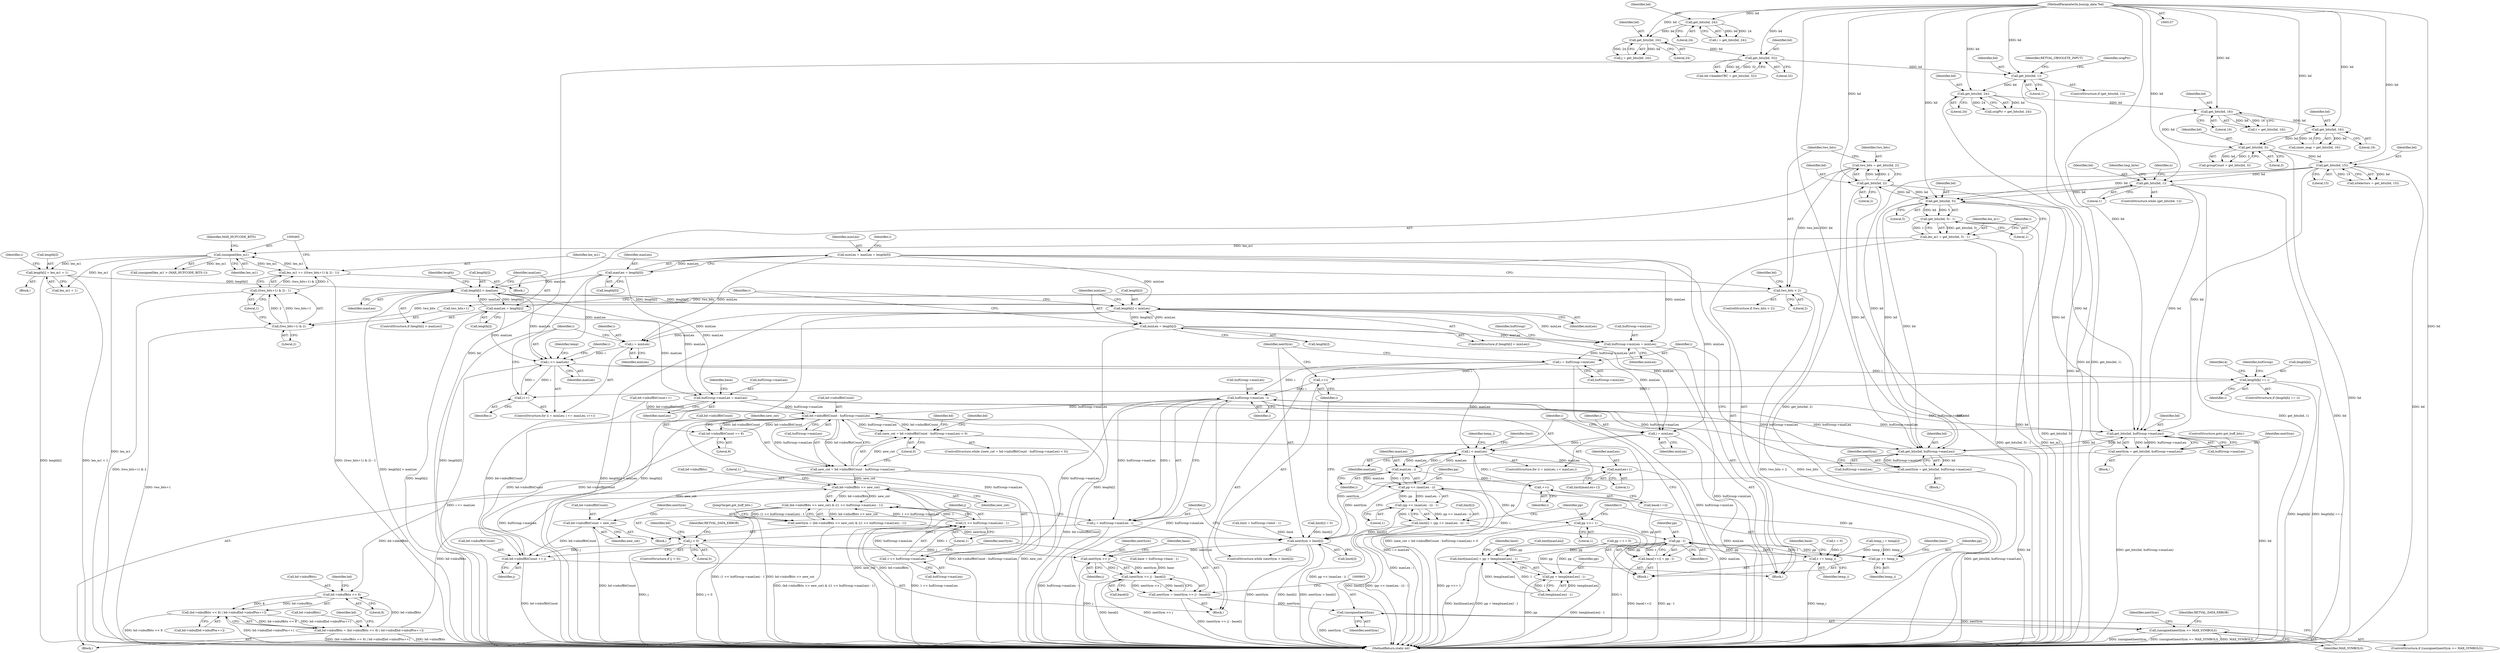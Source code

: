 digraph "0_busybox_0402cb32df015d9372578e3db27db47b33d5c7b0@array" {
"1000521" [label="(Call,length[i] > maxLen)"];
"1000496" [label="(Call,length[i] = len_m1 + 1)"];
"1000464" [label="(Call,(unsigned)len_m1)"];
"1000442" [label="(Call,len_m1 = get_bits(bd, 5) - 1)"];
"1000444" [label="(Call,get_bits(bd, 5) - 1)"];
"1000445" [label="(Call,get_bits(bd, 5))"];
"1000381" [label="(Call,get_bits(bd, 1))"];
"1000357" [label="(Call,get_bits(bd, 15))"];
"1000328" [label="(Call,get_bits(bd, 3))"];
"1000274" [label="(Call,get_bits(bd, 16))"];
"1000255" [label="(Call,get_bits(bd, 24))"];
"1000248" [label="(Call,get_bits(bd, 1))"];
"1000224" [label="(Call,get_bits(bd, 32))"];
"1000217" [label="(Call,get_bits(bd, 24))"];
"1000212" [label="(Call,get_bits(bd, 24))"];
"1000158" [label="(MethodParameterIn,bunzip_data *bd)"];
"1000289" [label="(Call,get_bits(bd, 16))"];
"1000474" [label="(Call,get_bits(bd, 2))"];
"1000487" [label="(Call,len_m1 += (((two_bits+1) & 2) - 1))"];
"1000489" [label="(Call,((two_bits+1) & 2) - 1)"];
"1000490" [label="(Call,(two_bits+1) & 2)"];
"1000478" [label="(Call,two_bits < 2)"];
"1000472" [label="(Call,two_bits = get_bits(bd, 2))"];
"1000533" [label="(Call,length[i] < minLen)"];
"1000521" [label="(Call,length[i] > maxLen)"];
"1000505" [label="(Call,maxLen = length[0])"];
"1000526" [label="(Call,maxLen = length[i])"];
"1000538" [label="(Call,minLen = length[i])"];
"1000503" [label="(Call,minLen = maxLen = length[0])"];
"1000550" [label="(Call,hufGroup->minLen = minLen)"];
"1000860" [label="(Call,i = hufGroup->minLen)"];
"1000871" [label="(Call,++i)"];
"1000875" [label="(Call,hufGroup->maxLen - i)"];
"1000781" [label="(Call,bd->inbufBitCount - hufGroup->maxLen)"];
"1000778" [label="(Call,(new_cnt = bd->inbufBitCount - hufGroup->maxLen) < 0)"];
"1000779" [label="(Call,new_cnt = bd->inbufBitCount - hufGroup->maxLen)"];
"1000830" [label="(Call,bd->inbufBitCount = new_cnt)"];
"1000886" [label="(Call,bd->inbufBitCount += j)"];
"1000838" [label="(Call,bd->inbufBits >> new_cnt)"];
"1000812" [label="(Call,bd->inbufBits << 8)"];
"1000811" [label="(Call,(bd->inbufBits << 8) | bd->inbuf[bd->inbufPos++])"];
"1000807" [label="(Call,bd->inbufBits = (bd->inbufBits << 8) | bd->inbuf[bd->inbufPos++])"];
"1000837" [label="(Call,(bd->inbufBits >> new_cnt) & ((1 << hufGroup->maxLen) - 1))"];
"1000835" [label="(Call,nextSym = (bd->inbufBits >> new_cnt) & ((1 << hufGroup->maxLen) - 1))"];
"1000866" [label="(Call,nextSym > limit[i])"];
"1000894" [label="(Call,nextSym >> j)"];
"1000893" [label="(Call,(nextSym >> j) - base[i])"];
"1000891" [label="(Call,nextSym = (nextSym >> j) - base[i])"];
"1000902" [label="(Call,(unsigned)nextSym)"];
"1000901" [label="(Call,(unsigned)nextSym >= MAX_SYMBOLS)"];
"1000801" [label="(Call,get_bits(bd, hufGroup->maxLen))"];
"1000799" [label="(Call,nextSym = get_bits(bd, hufGroup->maxLen))"];
"1000855" [label="(Call,get_bits(bd, hufGroup->maxLen))"];
"1000853" [label="(Call,nextSym = get_bits(bd, hufGroup->maxLen))"];
"1000825" [label="(Call,bd->inbufBitCount += 8)"];
"1000844" [label="(Call,1 << hufGroup->maxLen)"];
"1000843" [label="(Call,(1 << hufGroup->maxLen) - 1)"];
"1000873" [label="(Call,j = hufGroup->maxLen - i)"];
"1000881" [label="(Call,j < 0)"];
"1000578" [label="(Call,i = minLen)"];
"1000581" [label="(Call,i <= maxLen)"];
"1000584" [label="(Call,i++)"];
"1000607" [label="(Call,length[k] == i)"];
"1000644" [label="(Call,i < maxLen)"];
"1000664" [label="(Call,maxLen - i)"];
"1000662" [label="(Call,pp << (maxLen - i))"];
"1000661" [label="(Call,(pp << (maxLen - i)) - 1)"];
"1000657" [label="(Call,limit[i] = (pp << (maxLen - i)) - 1)"];
"1000668" [label="(Call,pp <<= 1)"];
"1000679" [label="(Call,pp - t)"];
"1000654" [label="(Call,pp += temp_i)"];
"1000671" [label="(Call,t += temp_i)"];
"1000674" [label="(Call,base[++i] = pp - t)"];
"1000682" [label="(Call,limit[maxLen] = pp + temp[maxLen] - 1)"];
"1000686" [label="(Call,pp + temp[maxLen] - 1)"];
"1000677" [label="(Call,++i)"];
"1000696" [label="(Call,maxLen+1)"];
"1000641" [label="(Call,i = minLen)"];
"1000555" [label="(Call,hufGroup->maxLen = maxLen)"];
"1000641" [label="(Call,i = minLen)"];
"1000500" [label="(Call,len_m1 + 1)"];
"1000381" [label="(Call,get_bits(bd, 1))"];
"1000484" [label="(Identifier,bd)"];
"1000249" [label="(Identifier,bd)"];
"1000811" [label="(Call,(bd->inbufBits << 8) | bd->inbuf[bd->inbufPos++])"];
"1000883" [label="(Literal,0)"];
"1000778" [label="(Call,(new_cnt = bd->inbufBitCount - hufGroup->maxLen) < 0)"];
"1000272" [label="(Call,t = get_bits(bd, 16))"];
"1000640" [label="(ControlStructure,for (i = minLen; i < maxLen;))"];
"1000697" [label="(Identifier,maxLen)"];
"1000900" [label="(ControlStructure,if ((unsigned)nextSym >= MAX_SYMBOLS))"];
"1000607" [label="(Call,length[k] == i)"];
"1000468" [label="(Identifier,MAX_HUFCODE_BITS)"];
"1000637" [label="(Call,t = 0)"];
"1000330" [label="(Literal,3)"];
"1000687" [label="(Identifier,pp)"];
"1000902" [label="(Call,(unsigned)nextSym)"];
"1000839" [label="(Call,bd->inbufBits)"];
"1000909" [label="(Identifier,nextSym)"];
"1000472" [label="(Call,two_bits = get_bits(bd, 2))"];
"1000845" [label="(Literal,1)"];
"1000672" [label="(Identifier,t)"];
"1000447" [label="(Literal,5)"];
"1000497" [label="(Call,length[i])"];
"1000865" [label="(ControlStructure,while (nextSym > limit[i]))"];
"1000879" [label="(Identifier,i)"];
"1000478" [label="(Call,two_bits < 2)"];
"1000782" [label="(Call,bd->inbufBitCount)"];
"1000812" [label="(Call,bd->inbufBits << 8)"];
"1000813" [label="(Call,bd->inbufBits)"];
"1000800" [label="(Identifier,nextSym)"];
"1000875" [label="(Call,hufGroup->maxLen - i)"];
"1000257" [label="(Literal,24)"];
"1000785" [label="(Call,hufGroup->maxLen)"];
"1000886" [label="(Call,bd->inbufBitCount += j)"];
"1000850" [label="(JumpTarget,got_huff_bits:)"];
"1000658" [label="(Call,limit[i])"];
"1000458" [label="(Block,)"];
"1000880" [label="(ControlStructure,if (j < 0))"];
"1000861" [label="(Identifier,i)"];
"1000394" [label="(Identifier,tmp_byte)"];
"1000846" [label="(Call,hufGroup->maxLen)"];
"1000646" [label="(Identifier,maxLen)"];
"1000276" [label="(Literal,16)"];
"1000831" [label="(Call,bd->inbufBitCount)"];
"1000905" [label="(Identifier,MAX_SYMBOLS)"];
"1000644" [label="(Call,i < maxLen)"];
"1000605" [label="(Identifier,k)"];
"1000212" [label="(Call,get_bits(bd, 24))"];
"1000328" [label="(Call,get_bits(bd, 3))"];
"1000217" [label="(Call,get_bits(bd, 24))"];
"1000668" [label="(Call,pp <<= 1)"];
"1000488" [label="(Identifier,len_m1)"];
"1000551" [label="(Call,hufGroup->minLen)"];
"1000867" [label="(Identifier,nextSym)"];
"1000789" [label="(Block,)"];
"1000684" [label="(Identifier,limit)"];
"1000615" [label="(Identifier,hufGroup)"];
"1000696" [label="(Call,maxLen+1)"];
"1000808" [label="(Call,bd->inbufBits)"];
"1000477" [label="(ControlStructure,if (two_bits < 2))"];
"1000213" [label="(Identifier,bd)"];
"1000825" [label="(Call,bd->inbufBitCount += 8)"];
"1000872" [label="(Identifier,i)"];
"1000579" [label="(Identifier,i)"];
"1000210" [label="(Call,i = get_bits(bd, 24))"];
"1000581" [label="(Call,i <= maxLen)"];
"1000868" [label="(Call,limit[i])"];
"1000893" [label="(Call,(nextSym >> j) - base[i])"];
"1000226" [label="(Literal,32)"];
"1000578" [label="(Call,i = minLen)"];
"1000661" [label="(Call,(pp << (maxLen - i)) - 1)"];
"1000555" [label="(Call,hufGroup->maxLen = maxLen)"];
"1000445" [label="(Call,get_bits(bd, 5))"];
"1000844" [label="(Call,1 << hufGroup->maxLen)"];
"1000779" [label="(Call,new_cnt = bd->inbufBitCount - hufGroup->maxLen)"];
"1000826" [label="(Call,bd->inbufBitCount)"];
"1000669" [label="(Identifier,pp)"];
"1000688" [label="(Call,temp[maxLen] - 1)"];
"1000673" [label="(Identifier,temp_i)"];
"1000520" [label="(ControlStructure,if (length[i] > maxLen))"];
"1000491" [label="(Call,two_bits+1)"];
"1000538" [label="(Call,minLen = length[i])"];
"1000674" [label="(Call,base[++i] = pp - t)"];
"1000650" [label="(Identifier,temp_i)"];
"1000891" [label="(Call,nextSym = (nextSym >> j) - base[i])"];
"1000838" [label="(Call,bd->inbufBits >> new_cnt)"];
"1000219" [label="(Literal,24)"];
"1000512" [label="(Identifier,i)"];
"1000801" [label="(Call,get_bits(bd, hufGroup->maxLen))"];
"1000275" [label="(Identifier,bd)"];
"1000657" [label="(Call,limit[i] = (pp << (maxLen - i)) - 1)"];
"1000670" [label="(Literal,1)"];
"1000475" [label="(Identifier,bd)"];
"1000252" [label="(Identifier,RETVAL_OBSOLETE_INPUT)"];
"1000442" [label="(Call,len_m1 = get_bits(bd, 5) - 1)"];
"1000274" [label="(Call,get_bits(bd, 16))"];
"1000608" [label="(Call,length[k])"];
"1000557" [label="(Identifier,hufGroup)"];
"1000798" [label="(Block,)"];
"1000683" [label="(Call,limit[maxLen])"];
"1000220" [label="(Call,bd->headerCRC = get_bits(bd, 32))"];
"1000532" [label="(ControlStructure,if (length[i] < minLen))"];
"1000473" [label="(Identifier,two_bits)"];
"1000489" [label="(Call,((two_bits+1) & 2) - 1)"];
"1000827" [label="(Identifier,bd)"];
"1000582" [label="(Identifier,i)"];
"1000463" [label="(Call,(unsigned)len_m1 > (MAX_HUFCODE_BITS-1))"];
"1000158" [label="(MethodParameterIn,bunzip_data *bd)"];
"1000678" [label="(Identifier,i)"];
"1000214" [label="(Literal,24)"];
"1000662" [label="(Call,pp << (maxLen - i))"];
"1000474" [label="(Call,get_bits(bd, 2))"];
"1000255" [label="(Call,get_bits(bd, 24))"];
"1000256" [label="(Identifier,bd)"];
"1000460" [label="(Block,)"];
"1000802" [label="(Identifier,bd)"];
"1000695" [label="(Identifier,limit)"];
"1000250" [label="(Literal,1)"];
"1000507" [label="(Call,length[0])"];
"1000735" [label="(Block,)"];
"1000682" [label="(Call,limit[maxLen] = pp + temp[maxLen] - 1)"];
"1000666" [label="(Identifier,i)"];
"1000503" [label="(Call,minLen = maxLen = length[0])"];
"1000550" [label="(Call,hufGroup->minLen = minLen)"];
"1000775" [label="(Block,)"];
"1000834" [label="(Identifier,new_cnt)"];
"1000885" [label="(Identifier,RETVAL_DATA_ERROR)"];
"1000584" [label="(Call,i++)"];
"1000635" [label="(Call,pp = t = 0)"];
"1000896" [label="(Identifier,j)"];
"1000654" [label="(Call,pp += temp_i)"];
"1000694" [label="(Call,limit[maxLen+1])"];
"1000882" [label="(Identifier,j)"];
"1000656" [label="(Identifier,temp_i)"];
"1000781" [label="(Call,bd->inbufBitCount - hufGroup->maxLen)"];
"1000856" [label="(Identifier,bd)"];
"1000457" [label="(Identifier,i)"];
"1000904" [label="(Identifier,nextSym)"];
"1000554" [label="(Identifier,minLen)"];
"1000583" [label="(Identifier,maxLen)"];
"1000832" [label="(Identifier,bd)"];
"1000537" [label="(Identifier,minLen)"];
"1000443" [label="(Identifier,len_m1)"];
"1001173" [label="(MethodReturn,static int)"];
"1000539" [label="(Identifier,minLen)"];
"1000387" [label="(Identifier,n)"];
"1000504" [label="(Identifier,minLen)"];
"1000860" [label="(Call,i = hufGroup->minLen)"];
"1000843" [label="(Call,(1 << hufGroup->maxLen) - 1)"];
"1000853" [label="(Call,nextSym = get_bits(bd, hufGroup->maxLen))"];
"1000829" [label="(Literal,8)"];
"1000698" [label="(Literal,1)"];
"1000466" [label="(Identifier,len_m1)"];
"1000873" [label="(Call,j = hufGroup->maxLen - i)"];
"1000253" [label="(Call,origPtr = get_bits(bd, 24))"];
"1000793" [label="(Identifier,bd)"];
"1000559" [label="(Identifier,maxLen)"];
"1000888" [label="(Identifier,bd)"];
"1000464" [label="(Call,(unsigned)len_m1)"];
"1000254" [label="(Identifier,origPtr)"];
"1000671" [label="(Call,t += temp_i)"];
"1000835" [label="(Call,nextSym = (bd->inbufBits >> new_cnt) & ((1 << hufGroup->maxLen) - 1))"];
"1000837" [label="(Call,(bd->inbufBits >> new_cnt) & ((1 << hufGroup->maxLen) - 1))"];
"1000383" [label="(Literal,1)"];
"1000357" [label="(Call,get_bits(bd, 15))"];
"1000898" [label="(Identifier,base)"];
"1000496" [label="(Call,length[i] = len_m1 + 1)"];
"1000577" [label="(ControlStructure,for (i = minLen; i <= maxLen; i++))"];
"1000645" [label="(Identifier,i)"];
"1000522" [label="(Call,length[i])"];
"1000382" [label="(Identifier,bd)"];
"1000495" [label="(Literal,1)"];
"1000494" [label="(Literal,2)"];
"1000819" [label="(Identifier,bd)"];
"1000287" [label="(Call,inner_map = get_bits(bd, 16))"];
"1000580" [label="(Identifier,minLen)"];
"1000907" [label="(Identifier,RETVAL_DATA_ERROR)"];
"1000665" [label="(Identifier,maxLen)"];
"1000326" [label="(Call,groupCount = get_bits(bd, 3))"];
"1000479" [label="(Identifier,two_bits)"];
"1000758" [label="(Call,base = hufGroup->base - 1)"];
"1000659" [label="(Identifier,limit)"];
"1000780" [label="(Identifier,new_cnt)"];
"1000642" [label="(Identifier,i)"];
"1000225" [label="(Identifier,bd)"];
"1000329" [label="(Identifier,bd)"];
"1000248" [label="(Call,get_bits(bd, 1))"];
"1000585" [label="(Identifier,i)"];
"1000849" [label="(Literal,1)"];
"1000289" [label="(Call,get_bits(bd, 16))"];
"1000487" [label="(Call,len_m1 += (((two_bits+1) & 2) - 1))"];
"1000892" [label="(Identifier,nextSym)"];
"1000611" [label="(Identifier,i)"];
"1000380" [label="(ControlStructure,while (get_bits(bd, 1)))"];
"1000664" [label="(Call,maxLen - i)"];
"1000679" [label="(Call,pp - t)"];
"1000876" [label="(Call,hufGroup->maxLen)"];
"1000451" [label="(Identifier,i)"];
"1000506" [label="(Identifier,maxLen)"];
"1000866" [label="(Call,nextSym > limit[i])"];
"1000476" [label="(Literal,2)"];
"1000490" [label="(Call,(two_bits+1) & 2)"];
"1000852" [label="(Block,)"];
"1000291" [label="(Literal,16)"];
"1000816" [label="(Literal,8)"];
"1000533" [label="(Call,length[i] < minLen)"];
"1000590" [label="(Identifier,temp)"];
"1000446" [label="(Identifier,bd)"];
"1000556" [label="(Call,hufGroup->maxLen)"];
"1000480" [label="(Literal,2)"];
"1000680" [label="(Identifier,pp)"];
"1000894" [label="(Call,nextSym >> j)"];
"1000526" [label="(Call,maxLen = length[i])"];
"1000681" [label="(Identifier,t)"];
"1000534" [label="(Call,length[i])"];
"1000855" [label="(Call,get_bits(bd, hufGroup->maxLen))"];
"1000871" [label="(Call,++i)"];
"1000895" [label="(Identifier,nextSym)"];
"1000667" [label="(Literal,1)"];
"1000777" [label="(ControlStructure,while ((new_cnt = bd->inbufBitCount - hufGroup->maxLen) < 0))"];
"1000528" [label="(Call,length[i])"];
"1000622" [label="(Identifier,i)"];
"1000359" [label="(Literal,15)"];
"1000518" [label="(Identifier,i)"];
"1000817" [label="(Call,bd->inbuf[bd->inbufPos++])"];
"1000881" [label="(Call,j < 0)"];
"1000527" [label="(Identifier,maxLen)"];
"1000874" [label="(Identifier,j)"];
"1000675" [label="(Call,base[++i])"];
"1000857" [label="(Call,hufGroup->maxLen)"];
"1000807" [label="(Call,bd->inbufBits = (bd->inbufBits << 8) | bd->inbuf[bd->inbufPos++])"];
"1000525" [label="(Identifier,maxLen)"];
"1000803" [label="(Call,hufGroup->maxLen)"];
"1000355" [label="(Call,nSelectors = get_bits(bd, 15))"];
"1000647" [label="(Block,)"];
"1000901" [label="(Call,(unsigned)nextSym >= MAX_SYMBOLS)"];
"1000655" [label="(Identifier,pp)"];
"1000290" [label="(Identifier,bd)"];
"1000606" [label="(ControlStructure,if (length[k] == i))"];
"1000663" [label="(Identifier,pp)"];
"1000806" [label="(ControlStructure,goto got_huff_bits;)"];
"1000448" [label="(Literal,1)"];
"1000788" [label="(Literal,0)"];
"1000643" [label="(Identifier,minLen)"];
"1000897" [label="(Call,base[i])"];
"1000862" [label="(Call,hufGroup->minLen)"];
"1000540" [label="(Call,length[i])"];
"1000561" [label="(Identifier,base)"];
"1000677" [label="(Call,++i)"];
"1000247" [label="(ControlStructure,if (get_bits(bd, 1)))"];
"1000521" [label="(Call,length[i] > maxLen)"];
"1000535" [label="(Identifier,length)"];
"1000842" [label="(Identifier,new_cnt)"];
"1000224" [label="(Call,get_bits(bd, 32))"];
"1000482" [label="(Call,bd->inbufBitCount++)"];
"1000799" [label="(Call,nextSym = get_bits(bd, hufGroup->maxLen))"];
"1000505" [label="(Call,maxLen = length[0])"];
"1000444" [label="(Call,get_bits(bd, 5) - 1)"];
"1000592" [label="(Call,limit[i] = 0)"];
"1000890" [label="(Identifier,j)"];
"1000686" [label="(Call,pp + temp[maxLen] - 1)"];
"1000676" [label="(Identifier,base)"];
"1000830" [label="(Call,bd->inbufBitCount = new_cnt)"];
"1000218" [label="(Identifier,bd)"];
"1000435" [label="(Block,)"];
"1000836" [label="(Identifier,nextSym)"];
"1000765" [label="(Call,limit = hufGroup->limit - 1)"];
"1000649" [label="(Call,temp_i = temp[i])"];
"1000358" [label="(Identifier,bd)"];
"1000887" [label="(Call,bd->inbufBitCount)"];
"1000215" [label="(Call,j = get_bits(bd, 24))"];
"1000854" [label="(Identifier,nextSym)"];
"1000521" -> "1000520"  [label="AST: "];
"1000521" -> "1000525"  [label="CFG: "];
"1000522" -> "1000521"  [label="AST: "];
"1000525" -> "1000521"  [label="AST: "];
"1000527" -> "1000521"  [label="CFG: "];
"1000535" -> "1000521"  [label="CFG: "];
"1000521" -> "1001173"  [label="DDG: length[i] > maxLen"];
"1000496" -> "1000521"  [label="DDG: length[i]"];
"1000533" -> "1000521"  [label="DDG: length[i]"];
"1000505" -> "1000521"  [label="DDG: maxLen"];
"1000526" -> "1000521"  [label="DDG: maxLen"];
"1000521" -> "1000526"  [label="DDG: length[i]"];
"1000521" -> "1000533"  [label="DDG: length[i]"];
"1000521" -> "1000555"  [label="DDG: maxLen"];
"1000521" -> "1000581"  [label="DDG: maxLen"];
"1000496" -> "1000458"  [label="AST: "];
"1000496" -> "1000500"  [label="CFG: "];
"1000497" -> "1000496"  [label="AST: "];
"1000500" -> "1000496"  [label="AST: "];
"1000457" -> "1000496"  [label="CFG: "];
"1000496" -> "1001173"  [label="DDG: length[i]"];
"1000496" -> "1001173"  [label="DDG: len_m1 + 1"];
"1000464" -> "1000496"  [label="DDG: len_m1"];
"1000464" -> "1000463"  [label="AST: "];
"1000464" -> "1000466"  [label="CFG: "];
"1000465" -> "1000464"  [label="AST: "];
"1000466" -> "1000464"  [label="AST: "];
"1000468" -> "1000464"  [label="CFG: "];
"1000464" -> "1001173"  [label="DDG: len_m1"];
"1000464" -> "1000463"  [label="DDG: len_m1"];
"1000442" -> "1000464"  [label="DDG: len_m1"];
"1000487" -> "1000464"  [label="DDG: len_m1"];
"1000464" -> "1000487"  [label="DDG: len_m1"];
"1000464" -> "1000500"  [label="DDG: len_m1"];
"1000442" -> "1000435"  [label="AST: "];
"1000442" -> "1000444"  [label="CFG: "];
"1000443" -> "1000442"  [label="AST: "];
"1000444" -> "1000442"  [label="AST: "];
"1000451" -> "1000442"  [label="CFG: "];
"1000442" -> "1001173"  [label="DDG: len_m1"];
"1000442" -> "1001173"  [label="DDG: get_bits(bd, 5) - 1"];
"1000444" -> "1000442"  [label="DDG: get_bits(bd, 5)"];
"1000444" -> "1000442"  [label="DDG: 1"];
"1000444" -> "1000448"  [label="CFG: "];
"1000445" -> "1000444"  [label="AST: "];
"1000448" -> "1000444"  [label="AST: "];
"1000444" -> "1001173"  [label="DDG: get_bits(bd, 5)"];
"1000445" -> "1000444"  [label="DDG: bd"];
"1000445" -> "1000444"  [label="DDG: 5"];
"1000445" -> "1000447"  [label="CFG: "];
"1000446" -> "1000445"  [label="AST: "];
"1000447" -> "1000445"  [label="AST: "];
"1000448" -> "1000445"  [label="CFG: "];
"1000445" -> "1001173"  [label="DDG: bd"];
"1000381" -> "1000445"  [label="DDG: bd"];
"1000474" -> "1000445"  [label="DDG: bd"];
"1000357" -> "1000445"  [label="DDG: bd"];
"1000158" -> "1000445"  [label="DDG: bd"];
"1000445" -> "1000474"  [label="DDG: bd"];
"1000445" -> "1000801"  [label="DDG: bd"];
"1000445" -> "1000855"  [label="DDG: bd"];
"1000381" -> "1000380"  [label="AST: "];
"1000381" -> "1000383"  [label="CFG: "];
"1000382" -> "1000381"  [label="AST: "];
"1000383" -> "1000381"  [label="AST: "];
"1000387" -> "1000381"  [label="CFG: "];
"1000394" -> "1000381"  [label="CFG: "];
"1000381" -> "1001173"  [label="DDG: bd"];
"1000381" -> "1001173"  [label="DDG: get_bits(bd, 1)"];
"1000357" -> "1000381"  [label="DDG: bd"];
"1000158" -> "1000381"  [label="DDG: bd"];
"1000381" -> "1000801"  [label="DDG: bd"];
"1000381" -> "1000855"  [label="DDG: bd"];
"1000357" -> "1000355"  [label="AST: "];
"1000357" -> "1000359"  [label="CFG: "];
"1000358" -> "1000357"  [label="AST: "];
"1000359" -> "1000357"  [label="AST: "];
"1000355" -> "1000357"  [label="CFG: "];
"1000357" -> "1001173"  [label="DDG: bd"];
"1000357" -> "1000355"  [label="DDG: bd"];
"1000357" -> "1000355"  [label="DDG: 15"];
"1000328" -> "1000357"  [label="DDG: bd"];
"1000158" -> "1000357"  [label="DDG: bd"];
"1000357" -> "1000801"  [label="DDG: bd"];
"1000357" -> "1000855"  [label="DDG: bd"];
"1000328" -> "1000326"  [label="AST: "];
"1000328" -> "1000330"  [label="CFG: "];
"1000329" -> "1000328"  [label="AST: "];
"1000330" -> "1000328"  [label="AST: "];
"1000326" -> "1000328"  [label="CFG: "];
"1000328" -> "1001173"  [label="DDG: bd"];
"1000328" -> "1000326"  [label="DDG: bd"];
"1000328" -> "1000326"  [label="DDG: 3"];
"1000274" -> "1000328"  [label="DDG: bd"];
"1000289" -> "1000328"  [label="DDG: bd"];
"1000158" -> "1000328"  [label="DDG: bd"];
"1000274" -> "1000272"  [label="AST: "];
"1000274" -> "1000276"  [label="CFG: "];
"1000275" -> "1000274"  [label="AST: "];
"1000276" -> "1000274"  [label="AST: "];
"1000272" -> "1000274"  [label="CFG: "];
"1000274" -> "1000272"  [label="DDG: bd"];
"1000274" -> "1000272"  [label="DDG: 16"];
"1000255" -> "1000274"  [label="DDG: bd"];
"1000158" -> "1000274"  [label="DDG: bd"];
"1000274" -> "1000289"  [label="DDG: bd"];
"1000255" -> "1000253"  [label="AST: "];
"1000255" -> "1000257"  [label="CFG: "];
"1000256" -> "1000255"  [label="AST: "];
"1000257" -> "1000255"  [label="AST: "];
"1000253" -> "1000255"  [label="CFG: "];
"1000255" -> "1001173"  [label="DDG: bd"];
"1000255" -> "1000253"  [label="DDG: bd"];
"1000255" -> "1000253"  [label="DDG: 24"];
"1000248" -> "1000255"  [label="DDG: bd"];
"1000158" -> "1000255"  [label="DDG: bd"];
"1000248" -> "1000247"  [label="AST: "];
"1000248" -> "1000250"  [label="CFG: "];
"1000249" -> "1000248"  [label="AST: "];
"1000250" -> "1000248"  [label="AST: "];
"1000252" -> "1000248"  [label="CFG: "];
"1000254" -> "1000248"  [label="CFG: "];
"1000248" -> "1001173"  [label="DDG: get_bits(bd, 1)"];
"1000248" -> "1001173"  [label="DDG: bd"];
"1000224" -> "1000248"  [label="DDG: bd"];
"1000158" -> "1000248"  [label="DDG: bd"];
"1000224" -> "1000220"  [label="AST: "];
"1000224" -> "1000226"  [label="CFG: "];
"1000225" -> "1000224"  [label="AST: "];
"1000226" -> "1000224"  [label="AST: "];
"1000220" -> "1000224"  [label="CFG: "];
"1000224" -> "1001173"  [label="DDG: bd"];
"1000224" -> "1000220"  [label="DDG: bd"];
"1000224" -> "1000220"  [label="DDG: 32"];
"1000217" -> "1000224"  [label="DDG: bd"];
"1000158" -> "1000224"  [label="DDG: bd"];
"1000217" -> "1000215"  [label="AST: "];
"1000217" -> "1000219"  [label="CFG: "];
"1000218" -> "1000217"  [label="AST: "];
"1000219" -> "1000217"  [label="AST: "];
"1000215" -> "1000217"  [label="CFG: "];
"1000217" -> "1000215"  [label="DDG: bd"];
"1000217" -> "1000215"  [label="DDG: 24"];
"1000212" -> "1000217"  [label="DDG: bd"];
"1000158" -> "1000217"  [label="DDG: bd"];
"1000212" -> "1000210"  [label="AST: "];
"1000212" -> "1000214"  [label="CFG: "];
"1000213" -> "1000212"  [label="AST: "];
"1000214" -> "1000212"  [label="AST: "];
"1000210" -> "1000212"  [label="CFG: "];
"1000212" -> "1000210"  [label="DDG: bd"];
"1000212" -> "1000210"  [label="DDG: 24"];
"1000158" -> "1000212"  [label="DDG: bd"];
"1000158" -> "1000157"  [label="AST: "];
"1000158" -> "1001173"  [label="DDG: bd"];
"1000158" -> "1000289"  [label="DDG: bd"];
"1000158" -> "1000474"  [label="DDG: bd"];
"1000158" -> "1000801"  [label="DDG: bd"];
"1000158" -> "1000855"  [label="DDG: bd"];
"1000289" -> "1000287"  [label="AST: "];
"1000289" -> "1000291"  [label="CFG: "];
"1000290" -> "1000289"  [label="AST: "];
"1000291" -> "1000289"  [label="AST: "];
"1000287" -> "1000289"  [label="CFG: "];
"1000289" -> "1000287"  [label="DDG: bd"];
"1000289" -> "1000287"  [label="DDG: 16"];
"1000474" -> "1000472"  [label="AST: "];
"1000474" -> "1000476"  [label="CFG: "];
"1000475" -> "1000474"  [label="AST: "];
"1000476" -> "1000474"  [label="AST: "];
"1000472" -> "1000474"  [label="CFG: "];
"1000474" -> "1001173"  [label="DDG: bd"];
"1000474" -> "1000472"  [label="DDG: bd"];
"1000474" -> "1000472"  [label="DDG: 2"];
"1000474" -> "1000801"  [label="DDG: bd"];
"1000474" -> "1000855"  [label="DDG: bd"];
"1000487" -> "1000460"  [label="AST: "];
"1000487" -> "1000489"  [label="CFG: "];
"1000488" -> "1000487"  [label="AST: "];
"1000489" -> "1000487"  [label="AST: "];
"1000465" -> "1000487"  [label="CFG: "];
"1000487" -> "1001173"  [label="DDG: ((two_bits+1) & 2) - 1"];
"1000489" -> "1000487"  [label="DDG: (two_bits+1) & 2"];
"1000489" -> "1000487"  [label="DDG: 1"];
"1000489" -> "1000495"  [label="CFG: "];
"1000490" -> "1000489"  [label="AST: "];
"1000495" -> "1000489"  [label="AST: "];
"1000489" -> "1001173"  [label="DDG: (two_bits+1) & 2"];
"1000490" -> "1000489"  [label="DDG: two_bits+1"];
"1000490" -> "1000489"  [label="DDG: 2"];
"1000490" -> "1000494"  [label="CFG: "];
"1000491" -> "1000490"  [label="AST: "];
"1000494" -> "1000490"  [label="AST: "];
"1000495" -> "1000490"  [label="CFG: "];
"1000490" -> "1001173"  [label="DDG: two_bits+1"];
"1000478" -> "1000490"  [label="DDG: two_bits"];
"1000478" -> "1000477"  [label="AST: "];
"1000478" -> "1000480"  [label="CFG: "];
"1000479" -> "1000478"  [label="AST: "];
"1000480" -> "1000478"  [label="AST: "];
"1000484" -> "1000478"  [label="CFG: "];
"1000488" -> "1000478"  [label="CFG: "];
"1000478" -> "1001173"  [label="DDG: two_bits"];
"1000478" -> "1001173"  [label="DDG: two_bits < 2"];
"1000472" -> "1000478"  [label="DDG: two_bits"];
"1000478" -> "1000491"  [label="DDG: two_bits"];
"1000472" -> "1000460"  [label="AST: "];
"1000473" -> "1000472"  [label="AST: "];
"1000479" -> "1000472"  [label="CFG: "];
"1000472" -> "1001173"  [label="DDG: get_bits(bd, 2)"];
"1000533" -> "1000532"  [label="AST: "];
"1000533" -> "1000537"  [label="CFG: "];
"1000534" -> "1000533"  [label="AST: "];
"1000537" -> "1000533"  [label="AST: "];
"1000539" -> "1000533"  [label="CFG: "];
"1000518" -> "1000533"  [label="CFG: "];
"1000533" -> "1001173"  [label="DDG: length[i] < minLen"];
"1000533" -> "1001173"  [label="DDG: length[i]"];
"1000538" -> "1000533"  [label="DDG: minLen"];
"1000503" -> "1000533"  [label="DDG: minLen"];
"1000533" -> "1000538"  [label="DDG: length[i]"];
"1000533" -> "1000550"  [label="DDG: minLen"];
"1000533" -> "1000578"  [label="DDG: minLen"];
"1000533" -> "1000641"  [label="DDG: minLen"];
"1000505" -> "1000503"  [label="AST: "];
"1000505" -> "1000507"  [label="CFG: "];
"1000506" -> "1000505"  [label="AST: "];
"1000507" -> "1000505"  [label="AST: "];
"1000503" -> "1000505"  [label="CFG: "];
"1000505" -> "1001173"  [label="DDG: length[0]"];
"1000505" -> "1000503"  [label="DDG: maxLen"];
"1000505" -> "1000555"  [label="DDG: maxLen"];
"1000505" -> "1000581"  [label="DDG: maxLen"];
"1000526" -> "1000520"  [label="AST: "];
"1000526" -> "1000528"  [label="CFG: "];
"1000527" -> "1000526"  [label="AST: "];
"1000528" -> "1000526"  [label="AST: "];
"1000518" -> "1000526"  [label="CFG: "];
"1000526" -> "1001173"  [label="DDG: length[i]"];
"1000526" -> "1000555"  [label="DDG: maxLen"];
"1000526" -> "1000581"  [label="DDG: maxLen"];
"1000538" -> "1000532"  [label="AST: "];
"1000538" -> "1000540"  [label="CFG: "];
"1000539" -> "1000538"  [label="AST: "];
"1000540" -> "1000538"  [label="AST: "];
"1000518" -> "1000538"  [label="CFG: "];
"1000538" -> "1001173"  [label="DDG: length[i]"];
"1000538" -> "1000550"  [label="DDG: minLen"];
"1000538" -> "1000578"  [label="DDG: minLen"];
"1000538" -> "1000641"  [label="DDG: minLen"];
"1000503" -> "1000435"  [label="AST: "];
"1000504" -> "1000503"  [label="AST: "];
"1000512" -> "1000503"  [label="CFG: "];
"1000503" -> "1000550"  [label="DDG: minLen"];
"1000503" -> "1000578"  [label="DDG: minLen"];
"1000503" -> "1000641"  [label="DDG: minLen"];
"1000550" -> "1000435"  [label="AST: "];
"1000550" -> "1000554"  [label="CFG: "];
"1000551" -> "1000550"  [label="AST: "];
"1000554" -> "1000550"  [label="AST: "];
"1000557" -> "1000550"  [label="CFG: "];
"1000550" -> "1001173"  [label="DDG: hufGroup->minLen"];
"1000550" -> "1000860"  [label="DDG: hufGroup->minLen"];
"1000860" -> "1000735"  [label="AST: "];
"1000860" -> "1000862"  [label="CFG: "];
"1000861" -> "1000860"  [label="AST: "];
"1000862" -> "1000860"  [label="AST: "];
"1000867" -> "1000860"  [label="CFG: "];
"1000860" -> "1001173"  [label="DDG: hufGroup->minLen"];
"1000860" -> "1000871"  [label="DDG: i"];
"1000860" -> "1000875"  [label="DDG: i"];
"1000871" -> "1000865"  [label="AST: "];
"1000871" -> "1000872"  [label="CFG: "];
"1000872" -> "1000871"  [label="AST: "];
"1000867" -> "1000871"  [label="CFG: "];
"1000871" -> "1000875"  [label="DDG: i"];
"1000875" -> "1000873"  [label="AST: "];
"1000875" -> "1000879"  [label="CFG: "];
"1000876" -> "1000875"  [label="AST: "];
"1000879" -> "1000875"  [label="AST: "];
"1000873" -> "1000875"  [label="CFG: "];
"1000875" -> "1001173"  [label="DDG: i"];
"1000875" -> "1001173"  [label="DDG: hufGroup->maxLen"];
"1000875" -> "1000781"  [label="DDG: hufGroup->maxLen"];
"1000875" -> "1000855"  [label="DDG: hufGroup->maxLen"];
"1000875" -> "1000873"  [label="DDG: hufGroup->maxLen"];
"1000875" -> "1000873"  [label="DDG: i"];
"1000855" -> "1000875"  [label="DDG: hufGroup->maxLen"];
"1000801" -> "1000875"  [label="DDG: hufGroup->maxLen"];
"1000844" -> "1000875"  [label="DDG: hufGroup->maxLen"];
"1000781" -> "1000779"  [label="AST: "];
"1000781" -> "1000785"  [label="CFG: "];
"1000782" -> "1000781"  [label="AST: "];
"1000785" -> "1000781"  [label="AST: "];
"1000779" -> "1000781"  [label="CFG: "];
"1000781" -> "1001173"  [label="DDG: bd->inbufBitCount"];
"1000781" -> "1000778"  [label="DDG: bd->inbufBitCount"];
"1000781" -> "1000778"  [label="DDG: hufGroup->maxLen"];
"1000781" -> "1000779"  [label="DDG: bd->inbufBitCount"];
"1000781" -> "1000779"  [label="DDG: hufGroup->maxLen"];
"1000482" -> "1000781"  [label="DDG: bd->inbufBitCount"];
"1000886" -> "1000781"  [label="DDG: bd->inbufBitCount"];
"1000825" -> "1000781"  [label="DDG: bd->inbufBitCount"];
"1000555" -> "1000781"  [label="DDG: hufGroup->maxLen"];
"1000781" -> "1000801"  [label="DDG: hufGroup->maxLen"];
"1000781" -> "1000825"  [label="DDG: bd->inbufBitCount"];
"1000781" -> "1000844"  [label="DDG: hufGroup->maxLen"];
"1000781" -> "1000886"  [label="DDG: bd->inbufBitCount"];
"1000778" -> "1000777"  [label="AST: "];
"1000778" -> "1000788"  [label="CFG: "];
"1000779" -> "1000778"  [label="AST: "];
"1000788" -> "1000778"  [label="AST: "];
"1000793" -> "1000778"  [label="CFG: "];
"1000832" -> "1000778"  [label="CFG: "];
"1000778" -> "1001173"  [label="DDG: (new_cnt = bd->inbufBitCount - hufGroup->maxLen) < 0"];
"1000779" -> "1000778"  [label="DDG: new_cnt"];
"1000780" -> "1000779"  [label="AST: "];
"1000788" -> "1000779"  [label="CFG: "];
"1000779" -> "1001173"  [label="DDG: new_cnt"];
"1000779" -> "1001173"  [label="DDG: bd->inbufBitCount - hufGroup->maxLen"];
"1000779" -> "1000830"  [label="DDG: new_cnt"];
"1000779" -> "1000838"  [label="DDG: new_cnt"];
"1000830" -> "1000775"  [label="AST: "];
"1000830" -> "1000834"  [label="CFG: "];
"1000831" -> "1000830"  [label="AST: "];
"1000834" -> "1000830"  [label="AST: "];
"1000836" -> "1000830"  [label="CFG: "];
"1000830" -> "1001173"  [label="DDG: bd->inbufBitCount"];
"1000830" -> "1000886"  [label="DDG: bd->inbufBitCount"];
"1000886" -> "1000735"  [label="AST: "];
"1000886" -> "1000890"  [label="CFG: "];
"1000887" -> "1000886"  [label="AST: "];
"1000890" -> "1000886"  [label="AST: "];
"1000892" -> "1000886"  [label="CFG: "];
"1000886" -> "1001173"  [label="DDG: bd->inbufBitCount"];
"1000881" -> "1000886"  [label="DDG: j"];
"1000482" -> "1000886"  [label="DDG: bd->inbufBitCount"];
"1000838" -> "1000837"  [label="AST: "];
"1000838" -> "1000842"  [label="CFG: "];
"1000839" -> "1000838"  [label="AST: "];
"1000842" -> "1000838"  [label="AST: "];
"1000845" -> "1000838"  [label="CFG: "];
"1000838" -> "1001173"  [label="DDG: new_cnt"];
"1000838" -> "1001173"  [label="DDG: bd->inbufBits"];
"1000838" -> "1000812"  [label="DDG: bd->inbufBits"];
"1000838" -> "1000837"  [label="DDG: bd->inbufBits"];
"1000838" -> "1000837"  [label="DDG: new_cnt"];
"1000807" -> "1000838"  [label="DDG: bd->inbufBits"];
"1000812" -> "1000811"  [label="AST: "];
"1000812" -> "1000816"  [label="CFG: "];
"1000813" -> "1000812"  [label="AST: "];
"1000816" -> "1000812"  [label="AST: "];
"1000819" -> "1000812"  [label="CFG: "];
"1000812" -> "1000811"  [label="DDG: bd->inbufBits"];
"1000812" -> "1000811"  [label="DDG: 8"];
"1000807" -> "1000812"  [label="DDG: bd->inbufBits"];
"1000811" -> "1000807"  [label="AST: "];
"1000811" -> "1000817"  [label="CFG: "];
"1000817" -> "1000811"  [label="AST: "];
"1000807" -> "1000811"  [label="CFG: "];
"1000811" -> "1001173"  [label="DDG: bd->inbuf[bd->inbufPos++]"];
"1000811" -> "1001173"  [label="DDG: bd->inbufBits << 8"];
"1000811" -> "1000807"  [label="DDG: bd->inbufBits << 8"];
"1000811" -> "1000807"  [label="DDG: bd->inbuf[bd->inbufPos++]"];
"1000807" -> "1000789"  [label="AST: "];
"1000808" -> "1000807"  [label="AST: "];
"1000827" -> "1000807"  [label="CFG: "];
"1000807" -> "1001173"  [label="DDG: bd->inbufBits"];
"1000807" -> "1001173"  [label="DDG: (bd->inbufBits << 8) | bd->inbuf[bd->inbufPos++]"];
"1000837" -> "1000835"  [label="AST: "];
"1000837" -> "1000843"  [label="CFG: "];
"1000843" -> "1000837"  [label="AST: "];
"1000835" -> "1000837"  [label="CFG: "];
"1000837" -> "1001173"  [label="DDG: bd->inbufBits >> new_cnt"];
"1000837" -> "1001173"  [label="DDG: (1 << hufGroup->maxLen) - 1"];
"1000837" -> "1000835"  [label="DDG: bd->inbufBits >> new_cnt"];
"1000837" -> "1000835"  [label="DDG: (1 << hufGroup->maxLen) - 1"];
"1000843" -> "1000837"  [label="DDG: 1 << hufGroup->maxLen"];
"1000843" -> "1000837"  [label="DDG: 1"];
"1000835" -> "1000775"  [label="AST: "];
"1000836" -> "1000835"  [label="AST: "];
"1000850" -> "1000835"  [label="CFG: "];
"1000835" -> "1001173"  [label="DDG: (bd->inbufBits >> new_cnt) & ((1 << hufGroup->maxLen) - 1)"];
"1000835" -> "1000866"  [label="DDG: nextSym"];
"1000866" -> "1000865"  [label="AST: "];
"1000866" -> "1000868"  [label="CFG: "];
"1000867" -> "1000866"  [label="AST: "];
"1000868" -> "1000866"  [label="AST: "];
"1000872" -> "1000866"  [label="CFG: "];
"1000874" -> "1000866"  [label="CFG: "];
"1000866" -> "1001173"  [label="DDG: nextSym > limit[i]"];
"1000866" -> "1001173"  [label="DDG: nextSym"];
"1000866" -> "1001173"  [label="DDG: limit[i]"];
"1000799" -> "1000866"  [label="DDG: nextSym"];
"1000853" -> "1000866"  [label="DDG: nextSym"];
"1000765" -> "1000866"  [label="DDG: limit"];
"1000657" -> "1000866"  [label="DDG: limit[i]"];
"1000592" -> "1000866"  [label="DDG: limit[i]"];
"1000866" -> "1000894"  [label="DDG: nextSym"];
"1000894" -> "1000893"  [label="AST: "];
"1000894" -> "1000896"  [label="CFG: "];
"1000895" -> "1000894"  [label="AST: "];
"1000896" -> "1000894"  [label="AST: "];
"1000898" -> "1000894"  [label="CFG: "];
"1000894" -> "1001173"  [label="DDG: j"];
"1000894" -> "1000893"  [label="DDG: nextSym"];
"1000894" -> "1000893"  [label="DDG: j"];
"1000881" -> "1000894"  [label="DDG: j"];
"1000893" -> "1000891"  [label="AST: "];
"1000893" -> "1000897"  [label="CFG: "];
"1000897" -> "1000893"  [label="AST: "];
"1000891" -> "1000893"  [label="CFG: "];
"1000893" -> "1001173"  [label="DDG: base[i]"];
"1000893" -> "1001173"  [label="DDG: nextSym >> j"];
"1000893" -> "1000891"  [label="DDG: nextSym >> j"];
"1000893" -> "1000891"  [label="DDG: base[i]"];
"1000758" -> "1000893"  [label="DDG: base"];
"1000891" -> "1000735"  [label="AST: "];
"1000892" -> "1000891"  [label="AST: "];
"1000903" -> "1000891"  [label="CFG: "];
"1000891" -> "1001173"  [label="DDG: (nextSym >> j) - base[i]"];
"1000891" -> "1000902"  [label="DDG: nextSym"];
"1000902" -> "1000901"  [label="AST: "];
"1000902" -> "1000904"  [label="CFG: "];
"1000903" -> "1000902"  [label="AST: "];
"1000904" -> "1000902"  [label="AST: "];
"1000905" -> "1000902"  [label="CFG: "];
"1000902" -> "1001173"  [label="DDG: nextSym"];
"1000902" -> "1000901"  [label="DDG: nextSym"];
"1000901" -> "1000900"  [label="AST: "];
"1000901" -> "1000905"  [label="CFG: "];
"1000905" -> "1000901"  [label="AST: "];
"1000907" -> "1000901"  [label="CFG: "];
"1000909" -> "1000901"  [label="CFG: "];
"1000901" -> "1001173"  [label="DDG: MAX_SYMBOLS"];
"1000901" -> "1001173"  [label="DDG: (unsigned)nextSym"];
"1000901" -> "1001173"  [label="DDG: (unsigned)nextSym >= MAX_SYMBOLS"];
"1000801" -> "1000799"  [label="AST: "];
"1000801" -> "1000803"  [label="CFG: "];
"1000802" -> "1000801"  [label="AST: "];
"1000803" -> "1000801"  [label="AST: "];
"1000799" -> "1000801"  [label="CFG: "];
"1000801" -> "1001173"  [label="DDG: bd"];
"1000801" -> "1000799"  [label="DDG: bd"];
"1000801" -> "1000799"  [label="DDG: hufGroup->maxLen"];
"1000855" -> "1000801"  [label="DDG: bd"];
"1000801" -> "1000855"  [label="DDG: bd"];
"1000799" -> "1000798"  [label="AST: "];
"1000800" -> "1000799"  [label="AST: "];
"1000806" -> "1000799"  [label="CFG: "];
"1000799" -> "1001173"  [label="DDG: get_bits(bd, hufGroup->maxLen)"];
"1000855" -> "1000853"  [label="AST: "];
"1000855" -> "1000857"  [label="CFG: "];
"1000856" -> "1000855"  [label="AST: "];
"1000857" -> "1000855"  [label="AST: "];
"1000853" -> "1000855"  [label="CFG: "];
"1000855" -> "1001173"  [label="DDG: bd"];
"1000855" -> "1000853"  [label="DDG: bd"];
"1000855" -> "1000853"  [label="DDG: hufGroup->maxLen"];
"1000555" -> "1000855"  [label="DDG: hufGroup->maxLen"];
"1000853" -> "1000852"  [label="AST: "];
"1000854" -> "1000853"  [label="AST: "];
"1000861" -> "1000853"  [label="CFG: "];
"1000853" -> "1001173"  [label="DDG: get_bits(bd, hufGroup->maxLen)"];
"1000825" -> "1000789"  [label="AST: "];
"1000825" -> "1000829"  [label="CFG: "];
"1000826" -> "1000825"  [label="AST: "];
"1000829" -> "1000825"  [label="AST: "];
"1000780" -> "1000825"  [label="CFG: "];
"1000844" -> "1000843"  [label="AST: "];
"1000844" -> "1000846"  [label="CFG: "];
"1000845" -> "1000844"  [label="AST: "];
"1000846" -> "1000844"  [label="AST: "];
"1000849" -> "1000844"  [label="CFG: "];
"1000844" -> "1000843"  [label="DDG: 1"];
"1000844" -> "1000843"  [label="DDG: hufGroup->maxLen"];
"1000843" -> "1000849"  [label="CFG: "];
"1000849" -> "1000843"  [label="AST: "];
"1000843" -> "1001173"  [label="DDG: 1 << hufGroup->maxLen"];
"1000873" -> "1000735"  [label="AST: "];
"1000874" -> "1000873"  [label="AST: "];
"1000882" -> "1000873"  [label="CFG: "];
"1000873" -> "1001173"  [label="DDG: hufGroup->maxLen - i"];
"1000873" -> "1000881"  [label="DDG: j"];
"1000881" -> "1000880"  [label="AST: "];
"1000881" -> "1000883"  [label="CFG: "];
"1000882" -> "1000881"  [label="AST: "];
"1000883" -> "1000881"  [label="AST: "];
"1000885" -> "1000881"  [label="CFG: "];
"1000888" -> "1000881"  [label="CFG: "];
"1000881" -> "1001173"  [label="DDG: j < 0"];
"1000881" -> "1001173"  [label="DDG: j"];
"1000578" -> "1000577"  [label="AST: "];
"1000578" -> "1000580"  [label="CFG: "];
"1000579" -> "1000578"  [label="AST: "];
"1000580" -> "1000578"  [label="AST: "];
"1000582" -> "1000578"  [label="CFG: "];
"1000578" -> "1000581"  [label="DDG: i"];
"1000581" -> "1000577"  [label="AST: "];
"1000581" -> "1000583"  [label="CFG: "];
"1000582" -> "1000581"  [label="AST: "];
"1000583" -> "1000581"  [label="AST: "];
"1000590" -> "1000581"  [label="CFG: "];
"1000622" -> "1000581"  [label="CFG: "];
"1000581" -> "1001173"  [label="DDG: i <= maxLen"];
"1000584" -> "1000581"  [label="DDG: i"];
"1000581" -> "1000584"  [label="DDG: i"];
"1000581" -> "1000607"  [label="DDG: i"];
"1000581" -> "1000644"  [label="DDG: maxLen"];
"1000584" -> "1000577"  [label="AST: "];
"1000584" -> "1000585"  [label="CFG: "];
"1000585" -> "1000584"  [label="AST: "];
"1000582" -> "1000584"  [label="CFG: "];
"1000607" -> "1000584"  [label="DDG: i"];
"1000607" -> "1000606"  [label="AST: "];
"1000607" -> "1000611"  [label="CFG: "];
"1000608" -> "1000607"  [label="AST: "];
"1000611" -> "1000607"  [label="AST: "];
"1000615" -> "1000607"  [label="CFG: "];
"1000605" -> "1000607"  [label="CFG: "];
"1000607" -> "1001173"  [label="DDG: length[k] == i"];
"1000607" -> "1001173"  [label="DDG: length[k]"];
"1000644" -> "1000640"  [label="AST: "];
"1000644" -> "1000646"  [label="CFG: "];
"1000645" -> "1000644"  [label="AST: "];
"1000646" -> "1000644"  [label="AST: "];
"1000650" -> "1000644"  [label="CFG: "];
"1000684" -> "1000644"  [label="CFG: "];
"1000644" -> "1001173"  [label="DDG: i < maxLen"];
"1000677" -> "1000644"  [label="DDG: i"];
"1000641" -> "1000644"  [label="DDG: i"];
"1000664" -> "1000644"  [label="DDG: maxLen"];
"1000644" -> "1000664"  [label="DDG: maxLen"];
"1000644" -> "1000664"  [label="DDG: i"];
"1000644" -> "1000696"  [label="DDG: maxLen"];
"1000664" -> "1000662"  [label="AST: "];
"1000664" -> "1000666"  [label="CFG: "];
"1000665" -> "1000664"  [label="AST: "];
"1000666" -> "1000664"  [label="AST: "];
"1000662" -> "1000664"  [label="CFG: "];
"1000664" -> "1000662"  [label="DDG: maxLen"];
"1000664" -> "1000662"  [label="DDG: i"];
"1000664" -> "1000677"  [label="DDG: i"];
"1000662" -> "1000661"  [label="AST: "];
"1000663" -> "1000662"  [label="AST: "];
"1000667" -> "1000662"  [label="CFG: "];
"1000662" -> "1001173"  [label="DDG: maxLen - i"];
"1000662" -> "1000661"  [label="DDG: pp"];
"1000662" -> "1000661"  [label="DDG: maxLen - i"];
"1000654" -> "1000662"  [label="DDG: pp"];
"1000662" -> "1000668"  [label="DDG: pp"];
"1000661" -> "1000657"  [label="AST: "];
"1000661" -> "1000667"  [label="CFG: "];
"1000667" -> "1000661"  [label="AST: "];
"1000657" -> "1000661"  [label="CFG: "];
"1000661" -> "1001173"  [label="DDG: pp << (maxLen - i)"];
"1000661" -> "1000657"  [label="DDG: pp << (maxLen - i)"];
"1000661" -> "1000657"  [label="DDG: 1"];
"1000657" -> "1000647"  [label="AST: "];
"1000658" -> "1000657"  [label="AST: "];
"1000669" -> "1000657"  [label="CFG: "];
"1000657" -> "1001173"  [label="DDG: (pp << (maxLen - i)) - 1"];
"1000657" -> "1001173"  [label="DDG: limit[i]"];
"1000668" -> "1000647"  [label="AST: "];
"1000668" -> "1000670"  [label="CFG: "];
"1000669" -> "1000668"  [label="AST: "];
"1000670" -> "1000668"  [label="AST: "];
"1000672" -> "1000668"  [label="CFG: "];
"1000668" -> "1001173"  [label="DDG: pp <<= 1"];
"1000668" -> "1000679"  [label="DDG: pp"];
"1000679" -> "1000674"  [label="AST: "];
"1000679" -> "1000681"  [label="CFG: "];
"1000680" -> "1000679"  [label="AST: "];
"1000681" -> "1000679"  [label="AST: "];
"1000674" -> "1000679"  [label="CFG: "];
"1000679" -> "1001173"  [label="DDG: t"];
"1000679" -> "1000654"  [label="DDG: pp"];
"1000679" -> "1000671"  [label="DDG: t"];
"1000679" -> "1000674"  [label="DDG: pp"];
"1000679" -> "1000674"  [label="DDG: t"];
"1000671" -> "1000679"  [label="DDG: t"];
"1000679" -> "1000682"  [label="DDG: pp"];
"1000679" -> "1000686"  [label="DDG: pp"];
"1000654" -> "1000647"  [label="AST: "];
"1000654" -> "1000656"  [label="CFG: "];
"1000655" -> "1000654"  [label="AST: "];
"1000656" -> "1000654"  [label="AST: "];
"1000659" -> "1000654"  [label="CFG: "];
"1000649" -> "1000654"  [label="DDG: temp_i"];
"1000635" -> "1000654"  [label="DDG: pp"];
"1000671" -> "1000647"  [label="AST: "];
"1000671" -> "1000673"  [label="CFG: "];
"1000672" -> "1000671"  [label="AST: "];
"1000673" -> "1000671"  [label="AST: "];
"1000676" -> "1000671"  [label="CFG: "];
"1000671" -> "1001173"  [label="DDG: temp_i"];
"1000649" -> "1000671"  [label="DDG: temp_i"];
"1000637" -> "1000671"  [label="DDG: t"];
"1000674" -> "1000647"  [label="AST: "];
"1000675" -> "1000674"  [label="AST: "];
"1000645" -> "1000674"  [label="CFG: "];
"1000674" -> "1001173"  [label="DDG: pp - t"];
"1000674" -> "1001173"  [label="DDG: base[++i]"];
"1000682" -> "1000435"  [label="AST: "];
"1000682" -> "1000686"  [label="CFG: "];
"1000683" -> "1000682"  [label="AST: "];
"1000686" -> "1000682"  [label="AST: "];
"1000695" -> "1000682"  [label="CFG: "];
"1000682" -> "1001173"  [label="DDG: limit[maxLen]"];
"1000682" -> "1001173"  [label="DDG: pp + temp[maxLen] - 1"];
"1000635" -> "1000682"  [label="DDG: pp"];
"1000688" -> "1000682"  [label="DDG: temp[maxLen]"];
"1000688" -> "1000682"  [label="DDG: 1"];
"1000686" -> "1000688"  [label="CFG: "];
"1000687" -> "1000686"  [label="AST: "];
"1000688" -> "1000686"  [label="AST: "];
"1000686" -> "1001173"  [label="DDG: pp"];
"1000686" -> "1001173"  [label="DDG: temp[maxLen] - 1"];
"1000635" -> "1000686"  [label="DDG: pp"];
"1000688" -> "1000686"  [label="DDG: temp[maxLen]"];
"1000688" -> "1000686"  [label="DDG: 1"];
"1000677" -> "1000675"  [label="AST: "];
"1000677" -> "1000678"  [label="CFG: "];
"1000678" -> "1000677"  [label="AST: "];
"1000675" -> "1000677"  [label="CFG: "];
"1000696" -> "1000694"  [label="AST: "];
"1000696" -> "1000698"  [label="CFG: "];
"1000697" -> "1000696"  [label="AST: "];
"1000698" -> "1000696"  [label="AST: "];
"1000694" -> "1000696"  [label="CFG: "];
"1000696" -> "1001173"  [label="DDG: maxLen"];
"1000641" -> "1000640"  [label="AST: "];
"1000641" -> "1000643"  [label="CFG: "];
"1000642" -> "1000641"  [label="AST: "];
"1000643" -> "1000641"  [label="AST: "];
"1000645" -> "1000641"  [label="CFG: "];
"1000641" -> "1001173"  [label="DDG: minLen"];
"1000555" -> "1000435"  [label="AST: "];
"1000555" -> "1000559"  [label="CFG: "];
"1000556" -> "1000555"  [label="AST: "];
"1000559" -> "1000555"  [label="AST: "];
"1000561" -> "1000555"  [label="CFG: "];
"1000555" -> "1001173"  [label="DDG: hufGroup->maxLen"];
}
